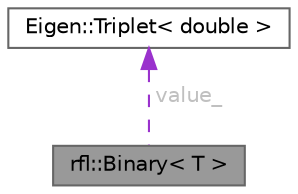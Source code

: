 digraph "rfl::Binary&lt; T &gt;"
{
 // LATEX_PDF_SIZE
  bgcolor="transparent";
  edge [fontname=Helvetica,fontsize=10,labelfontname=Helvetica,labelfontsize=10];
  node [fontname=Helvetica,fontsize=10,shape=box,height=0.2,width=0.4];
  Node1 [id="Node000001",label="rfl::Binary\< T \>",height=0.2,width=0.4,color="gray40", fillcolor="grey60", style="filled", fontcolor="black",tooltip="Used to define a field in the NamedTuple."];
  Node2 -> Node1 [id="edge1_Node000001_Node000002",dir="back",color="darkorchid3",style="dashed",tooltip=" ",label=" value_",fontcolor="grey" ];
  Node2 [id="Node000002",label="Eigen::Triplet\< double \>",height=0.2,width=0.4,color="gray40", fillcolor="white", style="filled",URL="$class_eigen_1_1_triplet.html",tooltip=" "];
}
